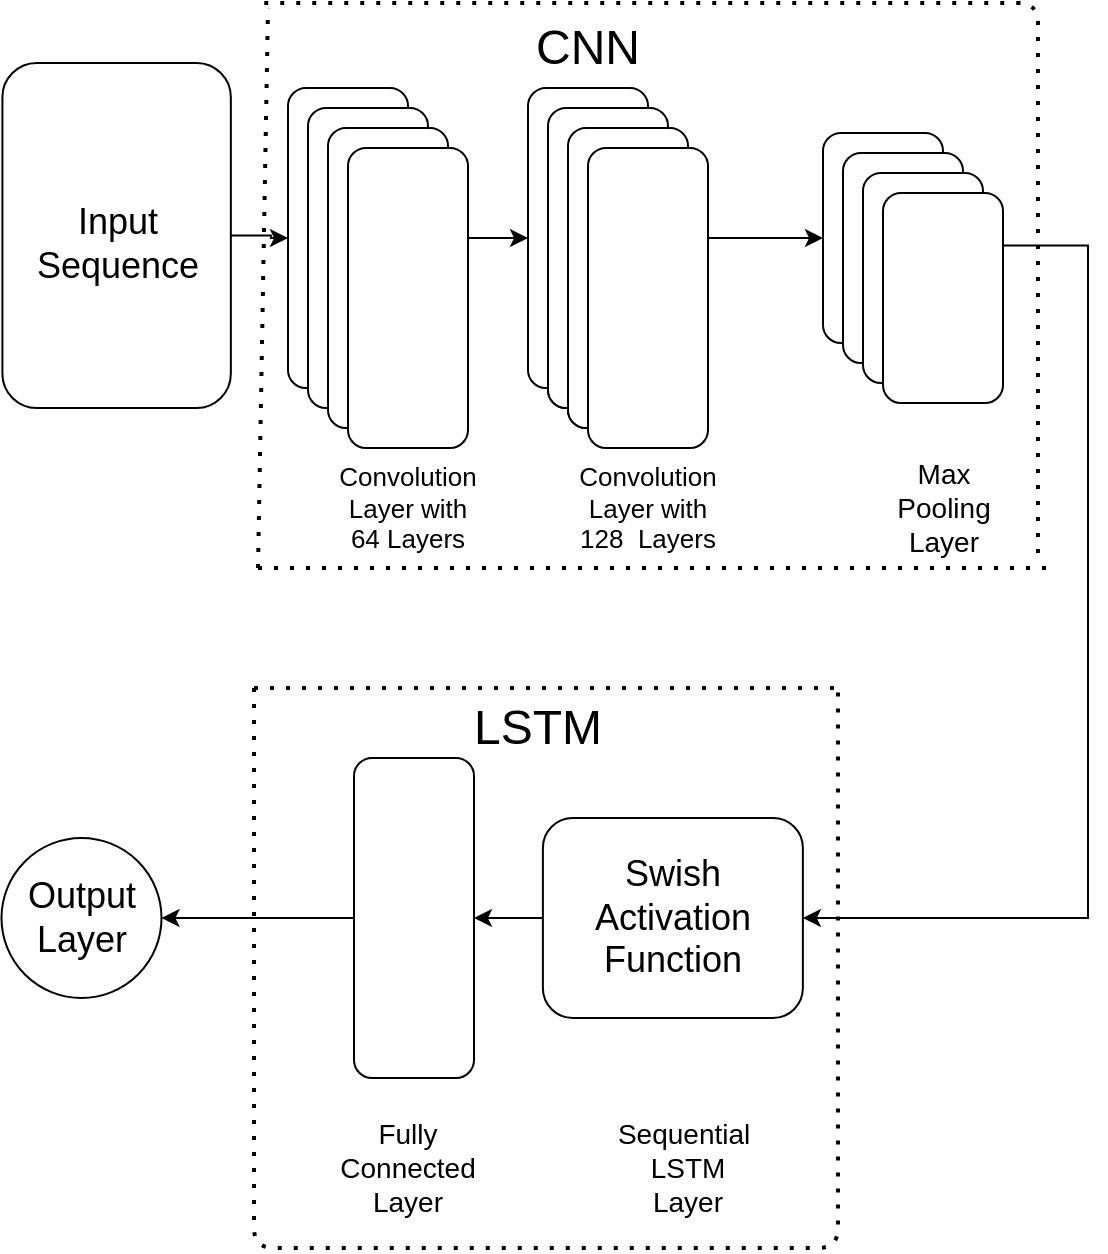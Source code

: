 <mxfile version="16.2.4" type="device"><diagram id="rr9_84emYTiBr6Kjh2vC" name="Page-1"><mxGraphModel dx="782" dy="450" grid="1" gridSize="10" guides="1" tooltips="1" connect="1" arrows="1" fold="1" page="1" pageScale="1" pageWidth="850" pageHeight="1100" math="0" shadow="0"><root><mxCell id="0"/><mxCell id="1" parent="0"/><mxCell id="rtcWSsuqjJqyel9Djjjg-30" style="edgeStyle=orthogonalEdgeStyle;rounded=0;orthogonalLoop=1;jettySize=auto;html=1;exitX=0.5;exitY=0;exitDx=0;exitDy=0;entryX=0.5;entryY=1;entryDx=0;entryDy=0;fontSize=10;" parent="1" source="rtcWSsuqjJqyel9Djjjg-1" target="rtcWSsuqjJqyel9Djjjg-14" edge="1"><mxGeometry relative="1" as="geometry"/></mxCell><mxCell id="rtcWSsuqjJqyel9Djjjg-1" value="" style="rounded=1;whiteSpace=wrap;html=1;rotation=90;fontSize=10;" parent="1" vertex="1"><mxGeometry x="245" y="175" width="150" height="60" as="geometry"/></mxCell><mxCell id="rtcWSsuqjJqyel9Djjjg-2" value="" style="rounded=1;whiteSpace=wrap;html=1;rotation=90;fontSize=10;" parent="1" vertex="1"><mxGeometry x="270" y="200" width="120" height="60" as="geometry"/></mxCell><mxCell id="rtcWSsuqjJqyel9Djjjg-3" value="" style="rounded=1;whiteSpace=wrap;html=1;rotation=90;fontSize=10;" parent="1" vertex="1"><mxGeometry x="280" y="210" width="120" height="60" as="geometry"/></mxCell><mxCell id="rtcWSsuqjJqyel9Djjjg-4" value="" style="rounded=1;whiteSpace=wrap;html=1;rotation=90;fontSize=10;" parent="1" vertex="1"><mxGeometry x="255" y="185" width="150" height="60" as="geometry"/></mxCell><mxCell id="rtcWSsuqjJqyel9Djjjg-5" value="" style="rounded=1;whiteSpace=wrap;html=1;rotation=90;fontSize=10;" parent="1" vertex="1"><mxGeometry x="265" y="195" width="150" height="60" as="geometry"/></mxCell><mxCell id="rtcWSsuqjJqyel9Djjjg-29" style="edgeStyle=orthogonalEdgeStyle;rounded=0;orthogonalLoop=1;jettySize=auto;html=1;exitX=0.5;exitY=0;exitDx=0;exitDy=0;entryX=0.5;entryY=1;entryDx=0;entryDy=0;fontSize=10;" parent="1" source="rtcWSsuqjJqyel9Djjjg-7" target="rtcWSsuqjJqyel9Djjjg-1" edge="1"><mxGeometry relative="1" as="geometry"/></mxCell><mxCell id="rtcWSsuqjJqyel9Djjjg-7" value="" style="rounded=1;whiteSpace=wrap;html=1;rotation=90;fontSize=10;" parent="1" vertex="1"><mxGeometry x="125" y="175" width="150" height="60" as="geometry"/></mxCell><mxCell id="rtcWSsuqjJqyel9Djjjg-8" value="" style="rounded=1;whiteSpace=wrap;html=1;rotation=90;fontSize=10;" parent="1" vertex="1"><mxGeometry x="135" y="185" width="150" height="60" as="geometry"/></mxCell><mxCell id="rtcWSsuqjJqyel9Djjjg-9" value="" style="rounded=1;whiteSpace=wrap;html=1;rotation=90;fontSize=10;" parent="1" vertex="1"><mxGeometry x="145" y="195" width="150" height="60" as="geometry"/></mxCell><mxCell id="rtcWSsuqjJqyel9Djjjg-28" value="" style="edgeStyle=orthogonalEdgeStyle;rounded=0;orthogonalLoop=1;jettySize=auto;html=1;fontSize=10;entryX=0.5;entryY=1;entryDx=0;entryDy=0;" parent="1" source="rtcWSsuqjJqyel9Djjjg-10" target="rtcWSsuqjJqyel9Djjjg-7" edge="1"><mxGeometry relative="1" as="geometry"/></mxCell><mxCell id="rtcWSsuqjJqyel9Djjjg-10" value="" style="rounded=1;whiteSpace=wrap;html=1;rotation=90;fontSize=10;" parent="1" vertex="1"><mxGeometry x="-1.94" y="146.64" width="172.5" height="114.22" as="geometry"/></mxCell><mxCell id="rtcWSsuqjJqyel9Djjjg-11" value="" style="rounded=1;whiteSpace=wrap;html=1;rotation=90;fontSize=10;" parent="1" vertex="1"><mxGeometry x="155" y="205" width="150" height="60" as="geometry"/></mxCell><mxCell id="rtcWSsuqjJqyel9Djjjg-12" value="" style="rounded=1;whiteSpace=wrap;html=1;rotation=90;fontSize=10;" parent="1" vertex="1"><mxGeometry x="275" y="205" width="150" height="60" as="geometry"/></mxCell><mxCell id="rtcWSsuqjJqyel9Djjjg-14" value="" style="rounded=1;whiteSpace=wrap;html=1;rotation=90;fontSize=10;" parent="1" vertex="1"><mxGeometry x="415" y="175" width="105" height="60" as="geometry"/></mxCell><mxCell id="_7_q99RJ5FOMLWqUL8iF-2" style="edgeStyle=orthogonalEdgeStyle;rounded=0;orthogonalLoop=1;jettySize=auto;html=1;entryX=1;entryY=0.5;entryDx=0;entryDy=0;" edge="1" parent="1" source="rtcWSsuqjJqyel9Djjjg-15" target="rtcWSsuqjJqyel9Djjjg-20"><mxGeometry relative="1" as="geometry"/></mxCell><mxCell id="rtcWSsuqjJqyel9Djjjg-15" value="" style="rounded=1;whiteSpace=wrap;html=1;rotation=90;fontSize=10;" parent="1" vertex="1"><mxGeometry x="153" y="515" width="160" height="60" as="geometry"/></mxCell><mxCell id="_7_q99RJ5FOMLWqUL8iF-4" style="edgeStyle=orthogonalEdgeStyle;rounded=0;orthogonalLoop=1;jettySize=auto;html=1;exitX=0.5;exitY=1;exitDx=0;exitDy=0;entryX=0.5;entryY=0;entryDx=0;entryDy=0;" edge="1" parent="1" source="rtcWSsuqjJqyel9Djjjg-16" target="rtcWSsuqjJqyel9Djjjg-15"><mxGeometry relative="1" as="geometry"/></mxCell><mxCell id="rtcWSsuqjJqyel9Djjjg-16" value="" style="rounded=1;whiteSpace=wrap;html=1;rotation=90;fontSize=10;" parent="1" vertex="1"><mxGeometry x="312.44" y="480" width="100" height="130" as="geometry"/></mxCell><mxCell id="rtcWSsuqjJqyel9Djjjg-17" value="" style="rounded=1;whiteSpace=wrap;html=1;rotation=90;fontSize=10;" parent="1" vertex="1"><mxGeometry x="425" y="185" width="105" height="60" as="geometry"/></mxCell><mxCell id="rtcWSsuqjJqyel9Djjjg-18" value="" style="rounded=1;whiteSpace=wrap;html=1;rotation=90;fontSize=10;" parent="1" vertex="1"><mxGeometry x="435" y="195" width="105" height="60" as="geometry"/></mxCell><mxCell id="_7_q99RJ5FOMLWqUL8iF-5" style="edgeStyle=orthogonalEdgeStyle;rounded=0;orthogonalLoop=1;jettySize=auto;html=1;exitX=0.25;exitY=0;exitDx=0;exitDy=0;entryX=0.5;entryY=0;entryDx=0;entryDy=0;" edge="1" parent="1" source="rtcWSsuqjJqyel9Djjjg-19" target="rtcWSsuqjJqyel9Djjjg-16"><mxGeometry relative="1" as="geometry"><Array as="points"><mxPoint x="570" y="209"/><mxPoint x="570" y="545"/></Array></mxGeometry></mxCell><mxCell id="rtcWSsuqjJqyel9Djjjg-19" value="" style="rounded=1;whiteSpace=wrap;html=1;rotation=90;fontSize=10;" parent="1" vertex="1"><mxGeometry x="445" y="205" width="105" height="60" as="geometry"/></mxCell><mxCell id="rtcWSsuqjJqyel9Djjjg-20" value="" style="ellipse;whiteSpace=wrap;html=1;aspect=fixed;fontSize=10;" parent="1" vertex="1"><mxGeometry x="26.75" y="505" width="80" height="80" as="geometry"/></mxCell><mxCell id="rtcWSsuqjJqyel9Djjjg-21" value="" style="endArrow=none;dashed=1;html=1;dashPattern=1 3;strokeWidth=2;fontSize=10;" parent="1" edge="1"><mxGeometry width="50" height="50" relative="1" as="geometry"><mxPoint x="545" y="362.5" as="sourcePoint"/><mxPoint x="155" y="87.5" as="targetPoint"/><Array as="points"><mxPoint x="545" y="87.5"/></Array></mxGeometry></mxCell><mxCell id="rtcWSsuqjJqyel9Djjjg-23" value="" style="endArrow=none;dashed=1;html=1;dashPattern=1 3;strokeWidth=2;fontSize=10;" parent="1" edge="1"><mxGeometry width="50" height="50" relative="1" as="geometry"><mxPoint x="155" y="370" as="sourcePoint"/><mxPoint x="160" y="90" as="targetPoint"/></mxGeometry></mxCell><mxCell id="rtcWSsuqjJqyel9Djjjg-24" value="" style="endArrow=none;dashed=1;html=1;dashPattern=1 3;strokeWidth=2;fontSize=10;" parent="1" edge="1"><mxGeometry width="50" height="50" relative="1" as="geometry"><mxPoint x="155" y="370" as="sourcePoint"/><mxPoint x="550" y="370" as="targetPoint"/></mxGeometry></mxCell><mxCell id="rtcWSsuqjJqyel9Djjjg-25" value="" style="endArrow=none;dashed=1;html=1;dashPattern=1 3;strokeWidth=2;fontSize=10;" parent="1" edge="1"><mxGeometry width="50" height="50" relative="1" as="geometry"><mxPoint x="153" y="430" as="sourcePoint"/><mxPoint x="445" y="430" as="targetPoint"/><Array as="points"><mxPoint x="153" y="710"/><mxPoint x="445" y="710"/></Array></mxGeometry></mxCell><mxCell id="rtcWSsuqjJqyel9Djjjg-26" value="" style="endArrow=none;dashed=1;html=1;dashPattern=1 3;strokeWidth=2;fontSize=10;" parent="1" edge="1"><mxGeometry width="50" height="50" relative="1" as="geometry"><mxPoint x="153" y="430" as="sourcePoint"/><mxPoint x="443" y="430" as="targetPoint"/><Array as="points"><mxPoint x="303" y="430"/></Array></mxGeometry></mxCell><mxCell id="rtcWSsuqjJqyel9Djjjg-34" value="&lt;font style=&quot;font-size: 18px&quot;&gt;Input Sequence&lt;/font&gt;" style="text;html=1;strokeColor=none;fillColor=none;align=center;verticalAlign=middle;whiteSpace=wrap;rounded=0;fontSize=10;" parent="1" vertex="1"><mxGeometry x="65" y="195" width="40" height="25" as="geometry"/></mxCell><mxCell id="rtcWSsuqjJqyel9Djjjg-35" value="Convolution Layer with 64 Layers&lt;br style=&quot;font-size: 13px;&quot;&gt;" style="text;html=1;strokeColor=none;fillColor=none;align=center;verticalAlign=middle;whiteSpace=wrap;rounded=0;fontSize=13;" parent="1" vertex="1"><mxGeometry x="210" y="340" width="40" as="geometry"/></mxCell><mxCell id="rtcWSsuqjJqyel9Djjjg-37" value="Convolution Layer with 128&amp;nbsp;&amp;nbsp;Layers" style="text;html=1;strokeColor=none;fillColor=none;align=center;verticalAlign=middle;whiteSpace=wrap;rounded=0;fontSize=13;" parent="1" vertex="1"><mxGeometry x="330" y="340" width="40" as="geometry"/></mxCell><mxCell id="rtcWSsuqjJqyel9Djjjg-39" value="&lt;font style=&quot;font-size: 14px&quot;&gt;Max Pooling Layer&lt;/font&gt;" style="text;html=1;strokeColor=none;fillColor=none;align=center;verticalAlign=middle;whiteSpace=wrap;rounded=0;fontSize=10;" parent="1" vertex="1"><mxGeometry x="477.5" y="330" width="40" height="20" as="geometry"/></mxCell><mxCell id="rtcWSsuqjJqyel9Djjjg-40" value="&lt;font style=&quot;font-size: 14px&quot;&gt;Sequential&amp;nbsp;&lt;br&gt;LSTM Layer&lt;/font&gt;" style="text;html=1;strokeColor=none;fillColor=none;align=center;verticalAlign=middle;whiteSpace=wrap;rounded=0;fontSize=10;" parent="1" vertex="1"><mxGeometry x="350" y="660" width="40" height="20" as="geometry"/></mxCell><mxCell id="rtcWSsuqjJqyel9Djjjg-41" value="&lt;font style=&quot;font-size: 14px&quot;&gt;Fully Connected Layer&lt;/font&gt;" style="text;html=1;strokeColor=none;fillColor=none;align=center;verticalAlign=middle;whiteSpace=wrap;rounded=0;fontSize=10;" parent="1" vertex="1"><mxGeometry x="210" y="660" width="40" height="20" as="geometry"/></mxCell><mxCell id="rtcWSsuqjJqyel9Djjjg-42" value="&lt;font style=&quot;font-size: 24px&quot;&gt;LSTM&lt;/font&gt;" style="text;html=1;strokeColor=none;fillColor=none;align=center;verticalAlign=middle;whiteSpace=wrap;rounded=0;fontSize=10;" parent="1" vertex="1"><mxGeometry x="275" y="440" width="40" height="20" as="geometry"/></mxCell><mxCell id="rtcWSsuqjJqyel9Djjjg-43" value="&lt;font style=&quot;font-size: 18px&quot;&gt;Output Layer&lt;/font&gt;" style="text;html=1;strokeColor=none;fillColor=none;align=center;verticalAlign=middle;whiteSpace=wrap;rounded=0;fontSize=10;" parent="1" vertex="1"><mxGeometry x="46.75" y="535" width="40" height="20" as="geometry"/></mxCell><mxCell id="rtcWSsuqjJqyel9Djjjg-53" value="&lt;font style=&quot;font-size: 24px&quot;&gt;CNN&lt;/font&gt;" style="text;html=1;strokeColor=none;fillColor=none;align=center;verticalAlign=middle;whiteSpace=wrap;rounded=0;fontSize=10;" parent="1" vertex="1"><mxGeometry x="270" y="100" width="100" height="20" as="geometry"/></mxCell><mxCell id="rtcWSsuqjJqyel9Djjjg-59" value="&lt;font style=&quot;font-size: 18px&quot;&gt;Swish &lt;br&gt;Activation &lt;br&gt;Function&lt;/font&gt;" style="text;html=1;align=center;verticalAlign=middle;resizable=0;points=[];autosize=1;strokeColor=none;fontSize=10;" parent="1" vertex="1"><mxGeometry x="317.44" y="520" width="90" height="50" as="geometry"/></mxCell></root></mxGraphModel></diagram></mxfile>